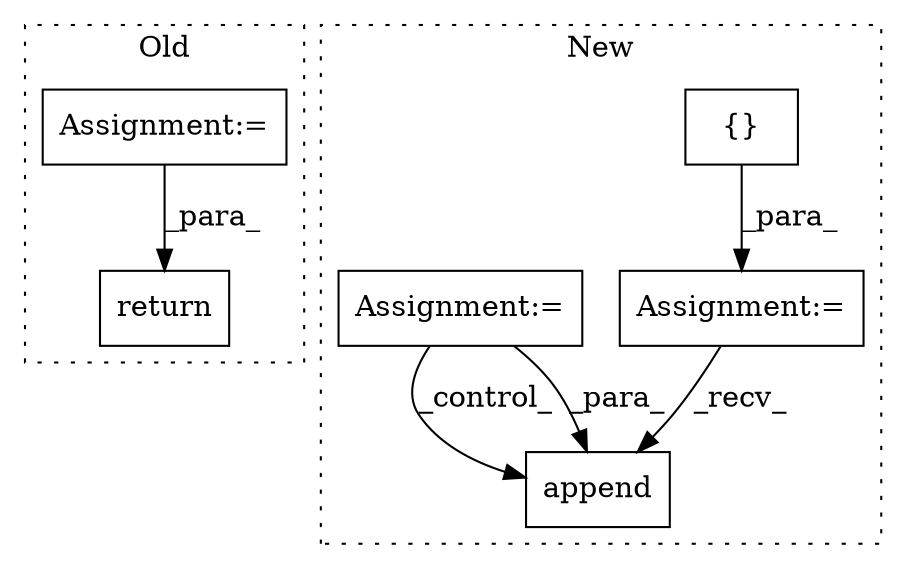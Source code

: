 digraph G {
subgraph cluster0 {
1 [label="return" a="41" s="2004" l="7" shape="box"];
5 [label="Assignment:=" a="7" s="1926" l="2" shape="box"];
label = "Old";
style="dotted";
}
subgraph cluster1 {
2 [label="append" a="32" s="2026,2083" l="7,1" shape="box"];
3 [label="{}" a="4" s="1755" l="2" shape="box"];
4 [label="Assignment:=" a="7" s="1357" l="1" shape="box"];
6 [label="Assignment:=" a="7" s="1745" l="1" shape="box"];
label = "New";
style="dotted";
}
3 -> 6 [label="_para_"];
4 -> 2 [label="_control_"];
4 -> 2 [label="_para_"];
5 -> 1 [label="_para_"];
6 -> 2 [label="_recv_"];
}